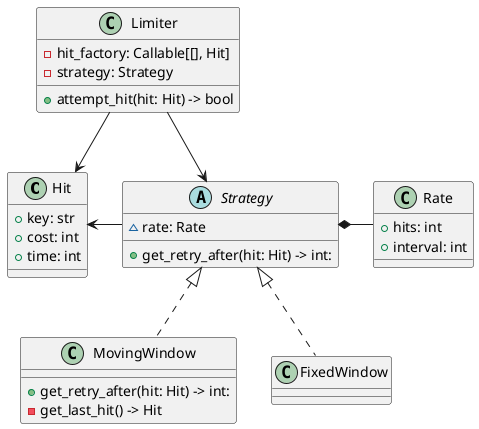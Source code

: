 @startuml
class Hit {
    + key: str
    + cost: int
    {field} + time: int
}


class Rate {
    + hits: int
    + interval: int
}


abstract class Strategy {
    ~ rate: Rate
    + get_retry_after(hit: Hit) -> int:
}
Strategy -l-> Hit
Strategy *-r- Rate
class MovingWindow implements Strategy
class FixedWindow implements Strategy


class MovingWindow {
    + get_retry_after(hit: Hit) -> int:
    - get_last_hit() -> Hit
}


class Limiter {
    - hit_factory: Callable[[], Hit]
    - strategy: Strategy
    + attempt_hit(hit: Hit) -> bool
}
Limiter -d-> Hit
Limiter -d-> Strategy


@enduml
